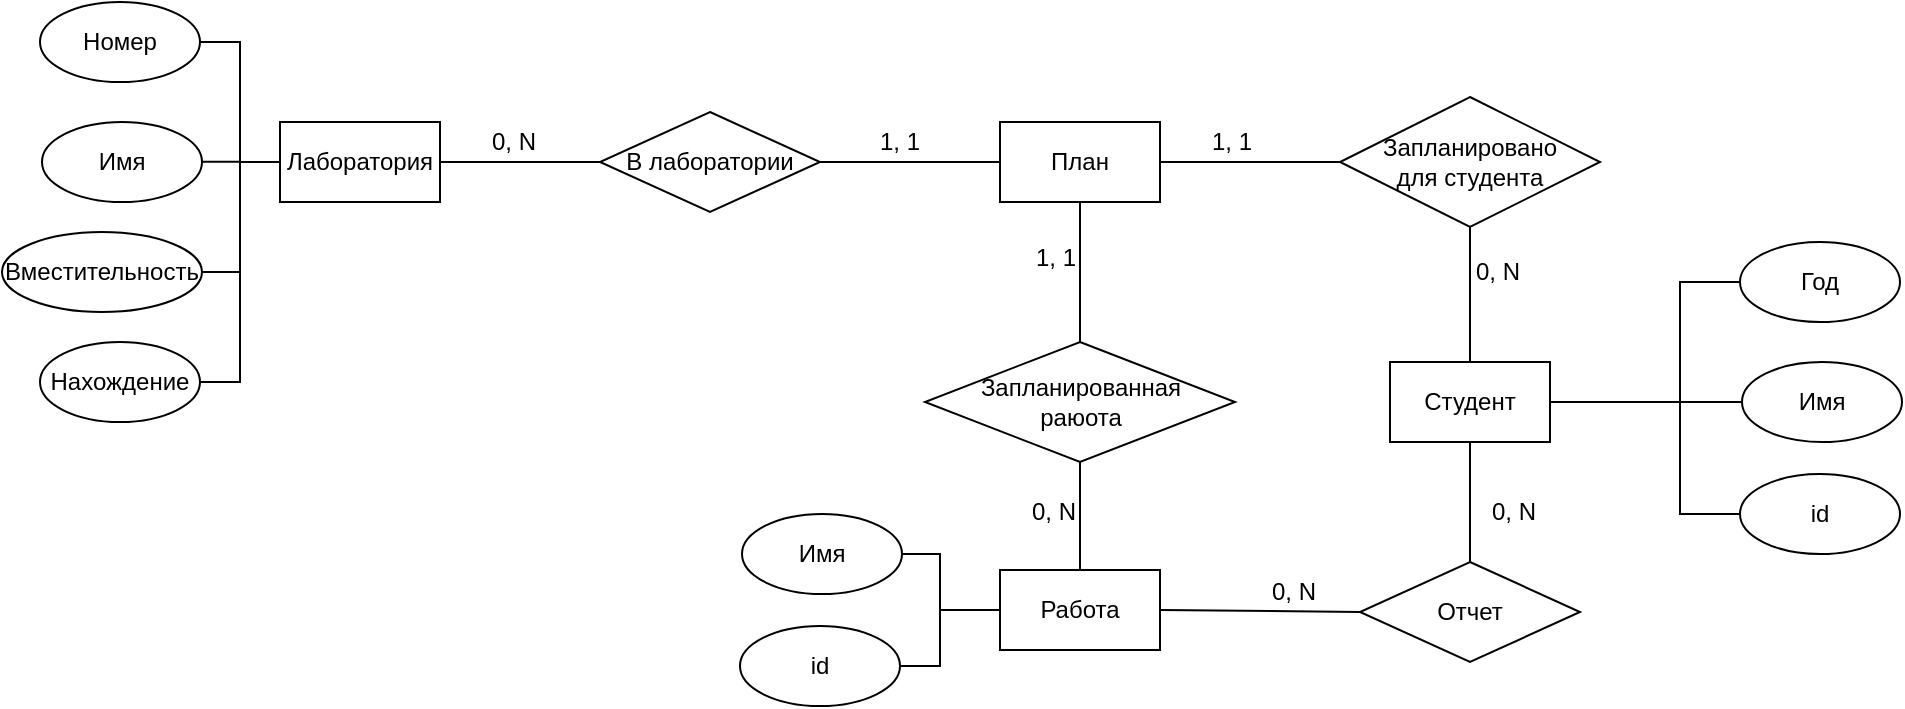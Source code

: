 <mxfile version="21.8.2" type="github">
  <diagram name="Страница — 1" id="lH_QqwzPcAFevmK61wTD">
    <mxGraphModel dx="2062" dy="666" grid="1" gridSize="10" guides="1" tooltips="1" connect="1" arrows="1" fold="1" page="1" pageScale="1" pageWidth="827" pageHeight="1169" math="0" shadow="0">
      <root>
        <mxCell id="0" />
        <mxCell id="1" parent="0" />
        <mxCell id="y5Bnewn31eUm3wbabq6c-1" value="Лаборатория" style="rounded=0;whiteSpace=wrap;html=1;" vertex="1" parent="1">
          <mxGeometry x="80" y="160" width="80" height="40" as="geometry" />
        </mxCell>
        <mxCell id="y5Bnewn31eUm3wbabq6c-2" value="В лаборатории" style="rhombus;whiteSpace=wrap;html=1;" vertex="1" parent="1">
          <mxGeometry x="240" y="155" width="110" height="50" as="geometry" />
        </mxCell>
        <mxCell id="y5Bnewn31eUm3wbabq6c-3" value="" style="endArrow=none;html=1;rounded=0;exitX=1;exitY=0.5;exitDx=0;exitDy=0;entryX=0;entryY=0.5;entryDx=0;entryDy=0;" edge="1" parent="1" source="y5Bnewn31eUm3wbabq6c-1" target="y5Bnewn31eUm3wbabq6c-2">
          <mxGeometry width="50" height="50" relative="1" as="geometry">
            <mxPoint x="290" y="310" as="sourcePoint" />
            <mxPoint x="340" y="260" as="targetPoint" />
          </mxGeometry>
        </mxCell>
        <mxCell id="y5Bnewn31eUm3wbabq6c-4" value="План" style="rounded=0;whiteSpace=wrap;html=1;" vertex="1" parent="1">
          <mxGeometry x="440" y="160" width="80" height="40" as="geometry" />
        </mxCell>
        <mxCell id="y5Bnewn31eUm3wbabq6c-5" value="" style="endArrow=none;html=1;rounded=0;entryX=0;entryY=0.5;entryDx=0;entryDy=0;exitX=1;exitY=0.5;exitDx=0;exitDy=0;" edge="1" parent="1" source="y5Bnewn31eUm3wbabq6c-2" target="y5Bnewn31eUm3wbabq6c-4">
          <mxGeometry width="50" height="50" relative="1" as="geometry">
            <mxPoint x="290" y="310" as="sourcePoint" />
            <mxPoint x="340" y="260" as="targetPoint" />
          </mxGeometry>
        </mxCell>
        <mxCell id="y5Bnewn31eUm3wbabq6c-6" value="Запланировано&lt;br&gt;для студента" style="rhombus;whiteSpace=wrap;html=1;" vertex="1" parent="1">
          <mxGeometry x="610" y="147.5" width="130" height="65" as="geometry" />
        </mxCell>
        <mxCell id="y5Bnewn31eUm3wbabq6c-7" value="" style="endArrow=none;html=1;rounded=0;entryX=0;entryY=0.5;entryDx=0;entryDy=0;exitX=1;exitY=0.5;exitDx=0;exitDy=0;" edge="1" parent="1" source="y5Bnewn31eUm3wbabq6c-4" target="y5Bnewn31eUm3wbabq6c-6">
          <mxGeometry width="50" height="50" relative="1" as="geometry">
            <mxPoint x="400" y="310" as="sourcePoint" />
            <mxPoint x="450" y="260" as="targetPoint" />
          </mxGeometry>
        </mxCell>
        <mxCell id="y5Bnewn31eUm3wbabq6c-8" value="Студент" style="rounded=0;whiteSpace=wrap;html=1;" vertex="1" parent="1">
          <mxGeometry x="635" y="280" width="80" height="40" as="geometry" />
        </mxCell>
        <mxCell id="y5Bnewn31eUm3wbabq6c-9" value="" style="endArrow=none;html=1;rounded=0;entryX=0.5;entryY=1;entryDx=0;entryDy=0;exitX=0.5;exitY=0;exitDx=0;exitDy=0;" edge="1" parent="1" source="y5Bnewn31eUm3wbabq6c-8" target="y5Bnewn31eUm3wbabq6c-6">
          <mxGeometry width="50" height="50" relative="1" as="geometry">
            <mxPoint x="500" y="310" as="sourcePoint" />
            <mxPoint x="550" y="260" as="targetPoint" />
          </mxGeometry>
        </mxCell>
        <mxCell id="y5Bnewn31eUm3wbabq6c-10" value="Отчет" style="rhombus;whiteSpace=wrap;html=1;" vertex="1" parent="1">
          <mxGeometry x="620" y="380" width="110" height="50" as="geometry" />
        </mxCell>
        <mxCell id="y5Bnewn31eUm3wbabq6c-13" value="Работа" style="rounded=0;whiteSpace=wrap;html=1;" vertex="1" parent="1">
          <mxGeometry x="440" y="384" width="80" height="40" as="geometry" />
        </mxCell>
        <mxCell id="y5Bnewn31eUm3wbabq6c-14" value="Запланированная&lt;br&gt;раюота" style="rhombus;whiteSpace=wrap;html=1;" vertex="1" parent="1">
          <mxGeometry x="402.5" y="270" width="155" height="60" as="geometry" />
        </mxCell>
        <mxCell id="y5Bnewn31eUm3wbabq6c-15" value="" style="endArrow=none;html=1;rounded=0;entryX=0.5;entryY=1;entryDx=0;entryDy=0;exitX=0.5;exitY=0;exitDx=0;exitDy=0;" edge="1" parent="1" source="y5Bnewn31eUm3wbabq6c-10" target="y5Bnewn31eUm3wbabq6c-8">
          <mxGeometry width="50" height="50" relative="1" as="geometry">
            <mxPoint x="450" y="430" as="sourcePoint" />
            <mxPoint x="500" y="380" as="targetPoint" />
          </mxGeometry>
        </mxCell>
        <mxCell id="y5Bnewn31eUm3wbabq6c-16" value="" style="endArrow=none;html=1;rounded=0;entryX=0.5;entryY=1;entryDx=0;entryDy=0;exitX=0.5;exitY=0;exitDx=0;exitDy=0;" edge="1" parent="1" source="y5Bnewn31eUm3wbabq6c-14" target="y5Bnewn31eUm3wbabq6c-4">
          <mxGeometry width="50" height="50" relative="1" as="geometry">
            <mxPoint x="450" y="430" as="sourcePoint" />
            <mxPoint x="500" y="380" as="targetPoint" />
          </mxGeometry>
        </mxCell>
        <mxCell id="y5Bnewn31eUm3wbabq6c-17" value="" style="endArrow=none;html=1;rounded=0;entryX=0.5;entryY=1;entryDx=0;entryDy=0;exitX=0.5;exitY=0;exitDx=0;exitDy=0;" edge="1" parent="1" source="y5Bnewn31eUm3wbabq6c-13" target="y5Bnewn31eUm3wbabq6c-14">
          <mxGeometry width="50" height="50" relative="1" as="geometry">
            <mxPoint x="450" y="430" as="sourcePoint" />
            <mxPoint x="500" y="380" as="targetPoint" />
          </mxGeometry>
        </mxCell>
        <mxCell id="y5Bnewn31eUm3wbabq6c-18" value="" style="endArrow=none;html=1;rounded=0;entryX=0;entryY=0.5;entryDx=0;entryDy=0;exitX=1;exitY=0.5;exitDx=0;exitDy=0;" edge="1" parent="1" source="y5Bnewn31eUm3wbabq6c-13" target="y5Bnewn31eUm3wbabq6c-10">
          <mxGeometry width="50" height="50" relative="1" as="geometry">
            <mxPoint x="450" y="430" as="sourcePoint" />
            <mxPoint x="500" y="380" as="targetPoint" />
          </mxGeometry>
        </mxCell>
        <mxCell id="y5Bnewn31eUm3wbabq6c-19" value="0, N" style="text;strokeColor=none;fillColor=none;align=left;verticalAlign=middle;spacingLeft=4;spacingRight=4;overflow=hidden;points=[[0,0.5],[1,0.5]];portConstraint=eastwest;rotatable=0;whiteSpace=wrap;html=1;" vertex="1" parent="1">
          <mxGeometry x="180" y="155" width="80" height="30" as="geometry" />
        </mxCell>
        <mxCell id="y5Bnewn31eUm3wbabq6c-20" value="1, 1" style="text;strokeColor=none;fillColor=none;align=left;verticalAlign=middle;spacingLeft=4;spacingRight=4;overflow=hidden;points=[[0,0.5],[1,0.5]];portConstraint=eastwest;rotatable=0;whiteSpace=wrap;html=1;" vertex="1" parent="1">
          <mxGeometry x="374" y="155" width="80" height="30" as="geometry" />
        </mxCell>
        <mxCell id="y5Bnewn31eUm3wbabq6c-21" value="1, 1" style="text;strokeColor=none;fillColor=none;align=left;verticalAlign=middle;spacingLeft=4;spacingRight=4;overflow=hidden;points=[[0,0.5],[1,0.5]];portConstraint=eastwest;rotatable=0;whiteSpace=wrap;html=1;" vertex="1" parent="1">
          <mxGeometry x="540" y="155" width="80" height="30" as="geometry" />
        </mxCell>
        <mxCell id="y5Bnewn31eUm3wbabq6c-22" value="1, 1" style="text;strokeColor=none;fillColor=none;align=left;verticalAlign=middle;spacingLeft=4;spacingRight=4;overflow=hidden;points=[[0,0.5],[1,0.5]];portConstraint=eastwest;rotatable=0;whiteSpace=wrap;html=1;" vertex="1" parent="1">
          <mxGeometry x="452" y="212.5" width="80" height="30" as="geometry" />
        </mxCell>
        <mxCell id="y5Bnewn31eUm3wbabq6c-23" value="0, N" style="text;strokeColor=none;fillColor=none;align=left;verticalAlign=middle;spacingLeft=4;spacingRight=4;overflow=hidden;points=[[0,0.5],[1,0.5]];portConstraint=eastwest;rotatable=0;whiteSpace=wrap;html=1;" vertex="1" parent="1">
          <mxGeometry x="450" y="340" width="80" height="30" as="geometry" />
        </mxCell>
        <mxCell id="y5Bnewn31eUm3wbabq6c-24" value="0, N" style="text;strokeColor=none;fillColor=none;align=left;verticalAlign=middle;spacingLeft=4;spacingRight=4;overflow=hidden;points=[[0,0.5],[1,0.5]];portConstraint=eastwest;rotatable=0;whiteSpace=wrap;html=1;" vertex="1" parent="1">
          <mxGeometry x="570" y="380" width="80" height="30" as="geometry" />
        </mxCell>
        <mxCell id="y5Bnewn31eUm3wbabq6c-25" value="0, N" style="text;strokeColor=none;fillColor=none;align=left;verticalAlign=middle;spacingLeft=4;spacingRight=4;overflow=hidden;points=[[0,0.5],[1,0.5]];portConstraint=eastwest;rotatable=0;whiteSpace=wrap;html=1;" vertex="1" parent="1">
          <mxGeometry x="680" y="340" width="80" height="30" as="geometry" />
        </mxCell>
        <mxCell id="y5Bnewn31eUm3wbabq6c-26" value="0, N" style="text;strokeColor=none;fillColor=none;align=left;verticalAlign=middle;spacingLeft=4;spacingRight=4;overflow=hidden;points=[[0,0.5],[1,0.5]];portConstraint=eastwest;rotatable=0;whiteSpace=wrap;html=1;" vertex="1" parent="1">
          <mxGeometry x="672" y="220" width="80" height="30" as="geometry" />
        </mxCell>
        <mxCell id="y5Bnewn31eUm3wbabq6c-27" value="Номер" style="ellipse;whiteSpace=wrap;html=1;" vertex="1" parent="1">
          <mxGeometry x="-40" y="100" width="80" height="40" as="geometry" />
        </mxCell>
        <mxCell id="y5Bnewn31eUm3wbabq6c-28" value="Имя" style="ellipse;whiteSpace=wrap;html=1;" vertex="1" parent="1">
          <mxGeometry x="-39" y="160" width="80" height="40" as="geometry" />
        </mxCell>
        <mxCell id="y5Bnewn31eUm3wbabq6c-29" value="Вместительность" style="ellipse;whiteSpace=wrap;html=1;" vertex="1" parent="1">
          <mxGeometry x="-59" y="215" width="100" height="40" as="geometry" />
        </mxCell>
        <mxCell id="y5Bnewn31eUm3wbabq6c-30" value="Нахождение" style="ellipse;whiteSpace=wrap;html=1;" vertex="1" parent="1">
          <mxGeometry x="-40" y="270" width="80" height="40" as="geometry" />
        </mxCell>
        <mxCell id="y5Bnewn31eUm3wbabq6c-31" value="" style="endArrow=none;html=1;rounded=0;entryX=1;entryY=0.5;entryDx=0;entryDy=0;exitX=0;exitY=0.5;exitDx=0;exitDy=0;" edge="1" parent="1" source="y5Bnewn31eUm3wbabq6c-1" target="y5Bnewn31eUm3wbabq6c-27">
          <mxGeometry width="50" height="50" relative="1" as="geometry">
            <mxPoint x="130" y="310" as="sourcePoint" />
            <mxPoint x="180" y="260" as="targetPoint" />
            <Array as="points">
              <mxPoint x="60" y="180" />
              <mxPoint x="60" y="120" />
            </Array>
          </mxGeometry>
        </mxCell>
        <mxCell id="y5Bnewn31eUm3wbabq6c-32" value="" style="endArrow=none;html=1;rounded=0;exitX=1;exitY=0.5;exitDx=0;exitDy=0;entryX=0;entryY=0.5;entryDx=0;entryDy=0;" edge="1" parent="1" source="y5Bnewn31eUm3wbabq6c-30" target="y5Bnewn31eUm3wbabq6c-1">
          <mxGeometry width="50" height="50" relative="1" as="geometry">
            <mxPoint x="130" y="310" as="sourcePoint" />
            <mxPoint x="180" y="260" as="targetPoint" />
            <Array as="points">
              <mxPoint x="60" y="290" />
              <mxPoint x="60" y="180" />
            </Array>
          </mxGeometry>
        </mxCell>
        <mxCell id="y5Bnewn31eUm3wbabq6c-33" value="" style="endArrow=none;html=1;rounded=0;exitX=1;exitY=0.5;exitDx=0;exitDy=0;" edge="1" parent="1" source="y5Bnewn31eUm3wbabq6c-29">
          <mxGeometry width="50" height="50" relative="1" as="geometry">
            <mxPoint x="110" y="310" as="sourcePoint" />
            <mxPoint x="60" y="235" as="targetPoint" />
          </mxGeometry>
        </mxCell>
        <mxCell id="y5Bnewn31eUm3wbabq6c-34" value="" style="endArrow=none;html=1;rounded=0;exitX=1;exitY=0.5;exitDx=0;exitDy=0;" edge="1" parent="1">
          <mxGeometry width="50" height="50" relative="1" as="geometry">
            <mxPoint x="41" y="179.87" as="sourcePoint" />
            <mxPoint x="60" y="179.87" as="targetPoint" />
          </mxGeometry>
        </mxCell>
        <mxCell id="y5Bnewn31eUm3wbabq6c-35" value="Год" style="ellipse;whiteSpace=wrap;html=1;" vertex="1" parent="1">
          <mxGeometry x="810" y="220" width="80" height="40" as="geometry" />
        </mxCell>
        <mxCell id="y5Bnewn31eUm3wbabq6c-36" value="Имя" style="ellipse;whiteSpace=wrap;html=1;" vertex="1" parent="1">
          <mxGeometry x="811" y="280" width="80" height="40" as="geometry" />
        </mxCell>
        <mxCell id="y5Bnewn31eUm3wbabq6c-38" value="id" style="ellipse;whiteSpace=wrap;html=1;" vertex="1" parent="1">
          <mxGeometry x="810" y="336" width="80" height="40" as="geometry" />
        </mxCell>
        <mxCell id="y5Bnewn31eUm3wbabq6c-39" value="" style="endArrow=none;html=1;rounded=0;entryX=1;entryY=0.5;entryDx=0;entryDy=0;exitX=0;exitY=0.5;exitDx=0;exitDy=0;" edge="1" parent="1" source="y5Bnewn31eUm3wbabq6c-36" target="y5Bnewn31eUm3wbabq6c-8">
          <mxGeometry width="50" height="50" relative="1" as="geometry">
            <mxPoint x="570" y="320" as="sourcePoint" />
            <mxPoint x="620" y="270" as="targetPoint" />
          </mxGeometry>
        </mxCell>
        <mxCell id="y5Bnewn31eUm3wbabq6c-40" value="" style="endArrow=none;html=1;rounded=0;entryX=0;entryY=0.5;entryDx=0;entryDy=0;exitX=0;exitY=0.5;exitDx=0;exitDy=0;" edge="1" parent="1" source="y5Bnewn31eUm3wbabq6c-38" target="y5Bnewn31eUm3wbabq6c-35">
          <mxGeometry width="50" height="50" relative="1" as="geometry">
            <mxPoint x="570" y="320" as="sourcePoint" />
            <mxPoint x="620" y="270" as="targetPoint" />
            <Array as="points">
              <mxPoint x="780" y="356" />
              <mxPoint x="780" y="300" />
              <mxPoint x="780" y="240" />
            </Array>
          </mxGeometry>
        </mxCell>
        <mxCell id="y5Bnewn31eUm3wbabq6c-41" value="Имя" style="ellipse;whiteSpace=wrap;html=1;" vertex="1" parent="1">
          <mxGeometry x="311" y="356" width="80" height="40" as="geometry" />
        </mxCell>
        <mxCell id="y5Bnewn31eUm3wbabq6c-42" value="id" style="ellipse;whiteSpace=wrap;html=1;" vertex="1" parent="1">
          <mxGeometry x="310" y="412" width="80" height="40" as="geometry" />
        </mxCell>
        <mxCell id="y5Bnewn31eUm3wbabq6c-43" value="" style="endArrow=none;html=1;rounded=0;exitX=1;exitY=0.5;exitDx=0;exitDy=0;entryX=1;entryY=0.5;entryDx=0;entryDy=0;" edge="1" parent="1" source="y5Bnewn31eUm3wbabq6c-42" target="y5Bnewn31eUm3wbabq6c-41">
          <mxGeometry width="50" height="50" relative="1" as="geometry">
            <mxPoint x="490" y="430" as="sourcePoint" />
            <mxPoint x="540" y="380" as="targetPoint" />
            <Array as="points">
              <mxPoint x="410" y="432" />
              <mxPoint x="410" y="410" />
              <mxPoint x="410" y="376" />
            </Array>
          </mxGeometry>
        </mxCell>
        <mxCell id="y5Bnewn31eUm3wbabq6c-44" value="" style="endArrow=none;html=1;rounded=0;entryX=0;entryY=0.5;entryDx=0;entryDy=0;" edge="1" parent="1" target="y5Bnewn31eUm3wbabq6c-13">
          <mxGeometry width="50" height="50" relative="1" as="geometry">
            <mxPoint x="410" y="404" as="sourcePoint" />
            <mxPoint x="490" y="410" as="targetPoint" />
          </mxGeometry>
        </mxCell>
      </root>
    </mxGraphModel>
  </diagram>
</mxfile>
